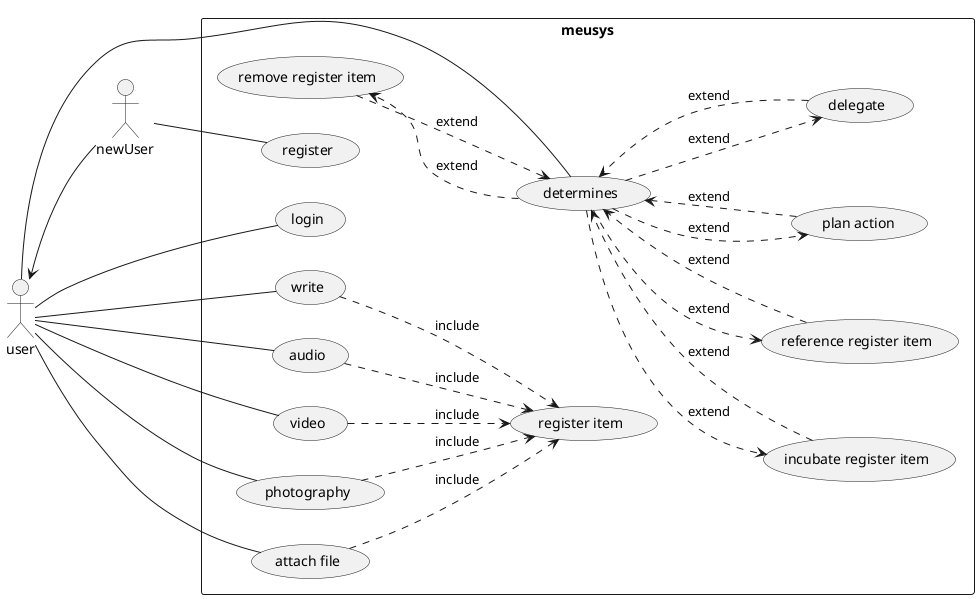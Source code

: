 @startuml teste

scale 1
left to right direction
skinparam PackageStyle rectangle
actor newUser
actor user
rectangle meusys {
  
  newUser -- (register)
  newUser -u-> user
  user -- (login)
  user -- (write)
  user -- (audio)
  user -- (video)
  user -- (photography)
  user -- (attach file)
  user -- (determines)

  (write) -d.> (register item): include
  (audio) -d.> (register item): include
  (video) -d.> (register item): include
  (photography) -d.> (register item): include
  (attach file) -d.> (register item): include

  (determines) -d.> (remove register item): extend
  (determines) -d.> (incubate register item): extend
  (determines) -d.> (reference register item): extend
  (determines) -d.> ( plan action): extend
  (determines) -d.> (delegate): extend

  (remove register item) .> (determines): extend
  (incubate register item) .> (determines): extend
  (reference register item) .> (determines): extend
  ( plan action) .> (determines): extend
  (delegate) .> (determines): extend
}
@enduml